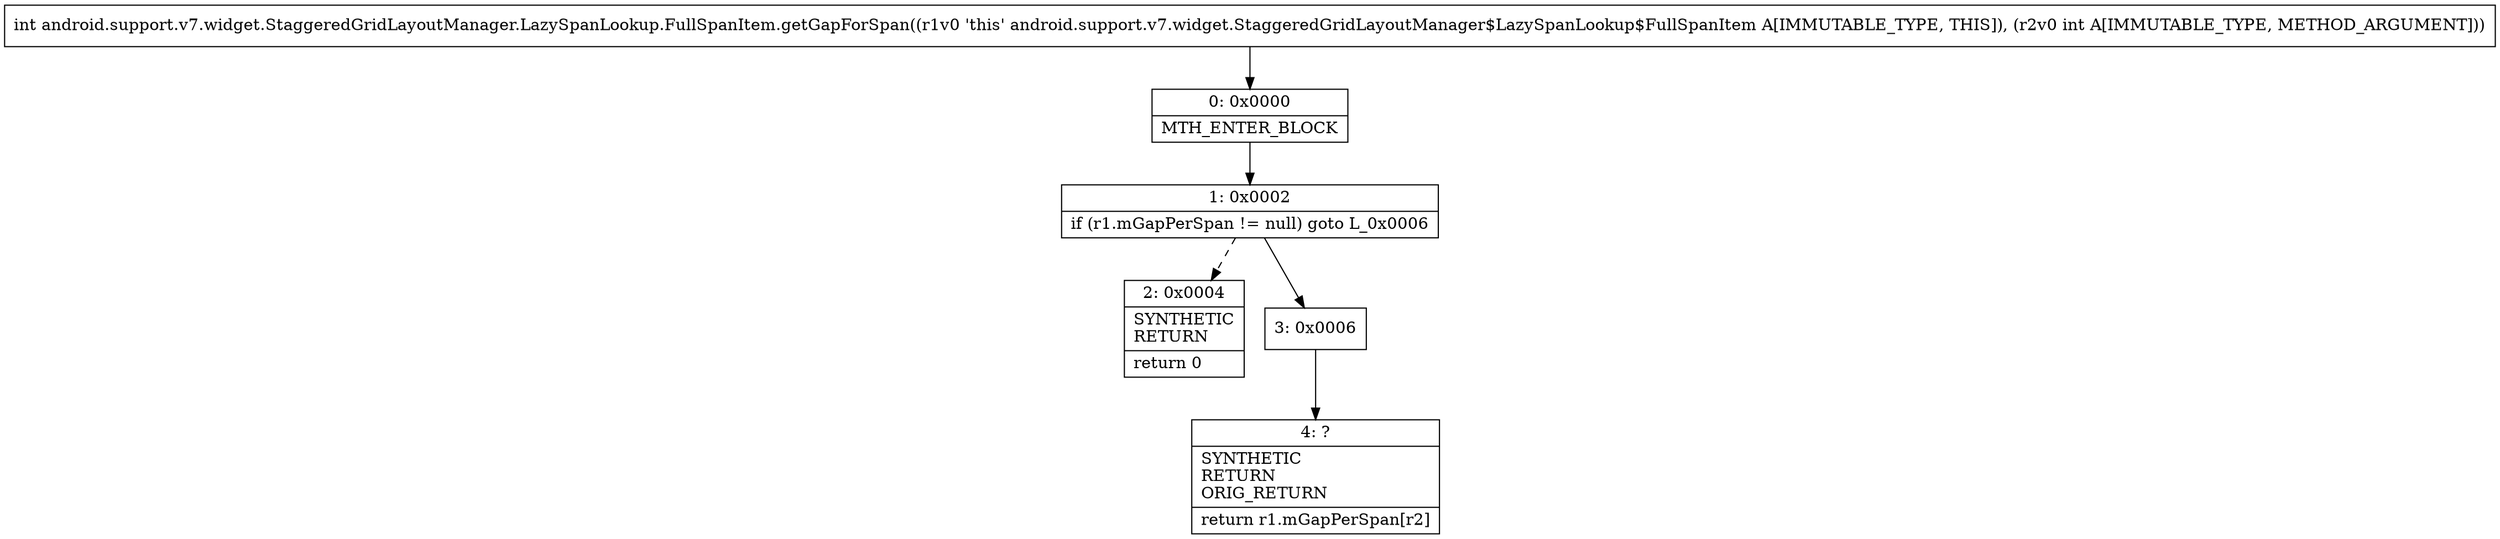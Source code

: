 digraph "CFG forandroid.support.v7.widget.StaggeredGridLayoutManager.LazySpanLookup.FullSpanItem.getGapForSpan(I)I" {
Node_0 [shape=record,label="{0\:\ 0x0000|MTH_ENTER_BLOCK\l}"];
Node_1 [shape=record,label="{1\:\ 0x0002|if (r1.mGapPerSpan != null) goto L_0x0006\l}"];
Node_2 [shape=record,label="{2\:\ 0x0004|SYNTHETIC\lRETURN\l|return 0\l}"];
Node_3 [shape=record,label="{3\:\ 0x0006}"];
Node_4 [shape=record,label="{4\:\ ?|SYNTHETIC\lRETURN\lORIG_RETURN\l|return r1.mGapPerSpan[r2]\l}"];
MethodNode[shape=record,label="{int android.support.v7.widget.StaggeredGridLayoutManager.LazySpanLookup.FullSpanItem.getGapForSpan((r1v0 'this' android.support.v7.widget.StaggeredGridLayoutManager$LazySpanLookup$FullSpanItem A[IMMUTABLE_TYPE, THIS]), (r2v0 int A[IMMUTABLE_TYPE, METHOD_ARGUMENT])) }"];
MethodNode -> Node_0;
Node_0 -> Node_1;
Node_1 -> Node_2[style=dashed];
Node_1 -> Node_3;
Node_3 -> Node_4;
}

